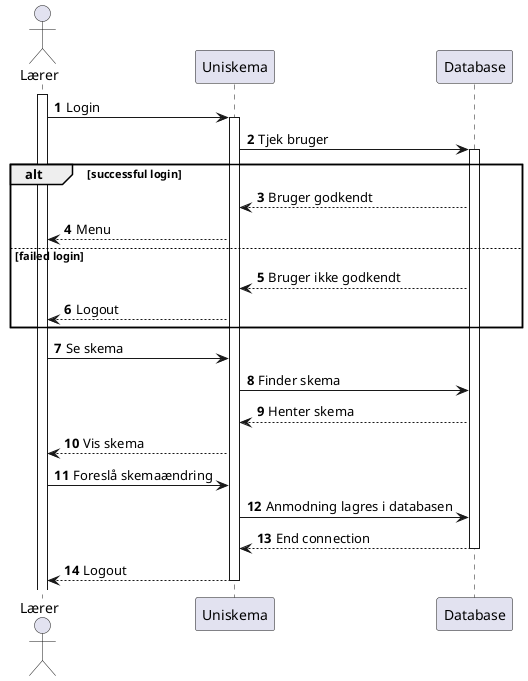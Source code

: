 @startuml
autonumber
Actor Lærer
Activate Lærer
Lærer -> Uniskema: Login
Activate Uniskema
Uniskema -> Database: Tjek bruger
Activate Database
alt successful login
    Uniskema <-- Database: Bruger godkendt
    Lærer <-- Uniskema: Menu
else failed login
    Uniskema <-- Database: Bruger ikke godkendt
    Lærer <-- Uniskema: Logout
end
Lærer -> Uniskema: Se skema
Uniskema -> Database: Finder skema
Uniskema <-- Database: Henter skema
Lærer <-- Uniskema: Vis skema
Lærer -> Uniskema: Foreslå skemaændring
Uniskema -> Database: Anmodning lagres i databasen
return End connection
return Logout
@enduml
